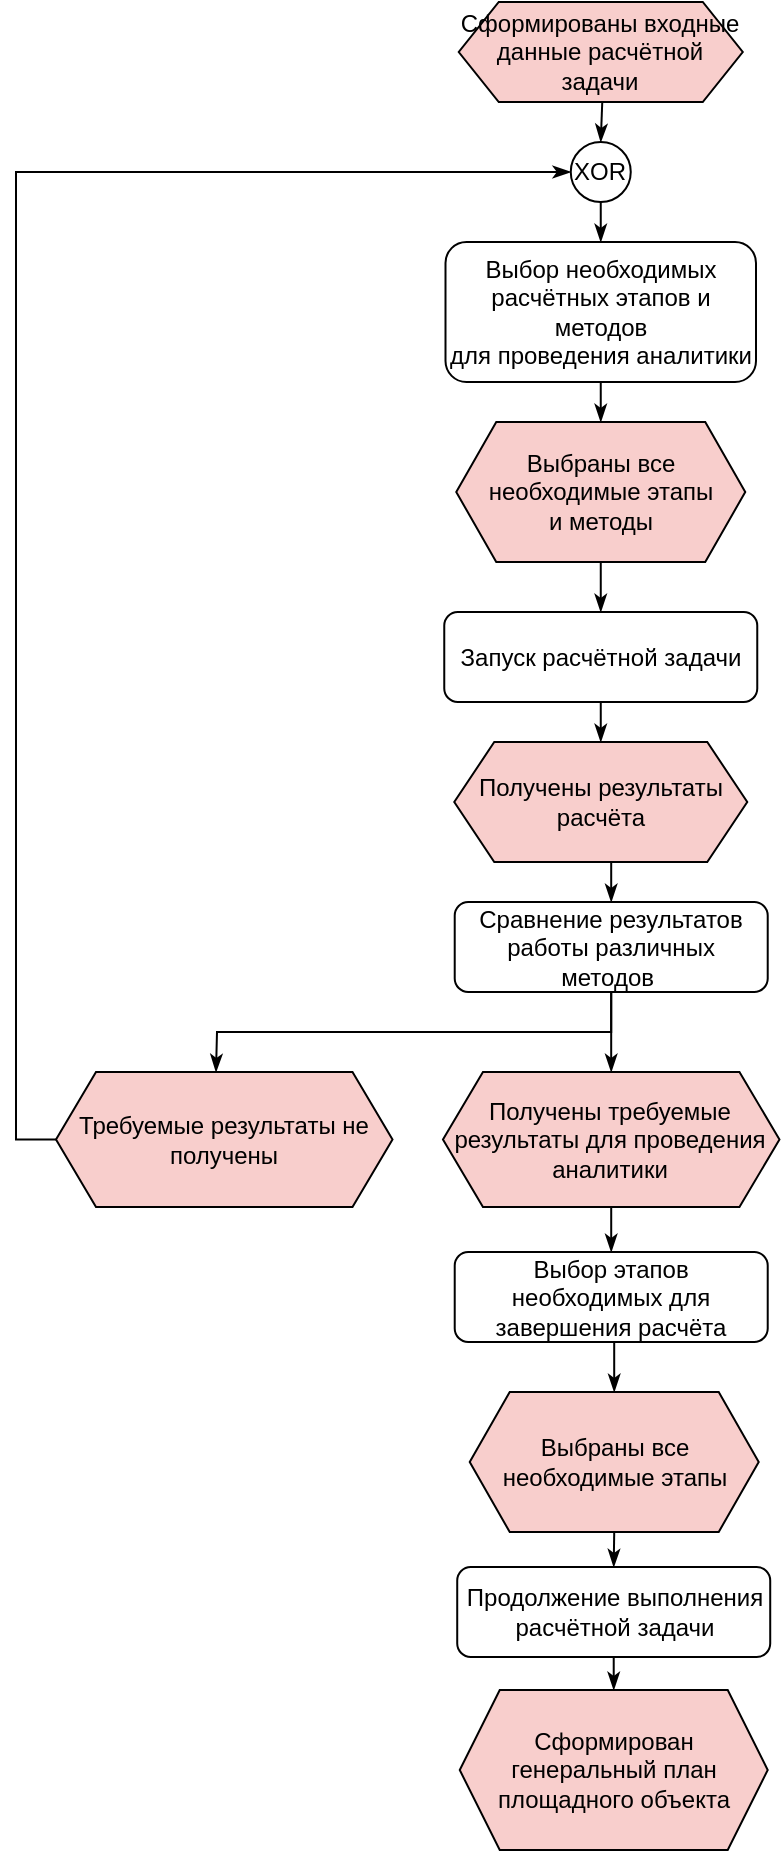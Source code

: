 <mxfile version="17.2.4" type="device"><diagram id="lYWwpbSONyXNV8ZIb4H8" name="Страница 1"><mxGraphModel dx="2524" dy="1235" grid="1" gridSize="10" guides="1" tooltips="1" connect="1" arrows="1" fold="1" page="1" pageScale="1" pageWidth="827" pageHeight="1169" math="0" shadow="0"><root><mxCell id="0"/><mxCell id="1" parent="0"/><mxCell id="colLvcaVN3RdNnJcUhEG-28" style="edgeStyle=orthogonalEdgeStyle;rounded=0;orthogonalLoop=1;jettySize=auto;html=1;exitX=0.5;exitY=1;exitDx=0;exitDy=0;entryX=0.5;entryY=0;entryDx=0;entryDy=0;endArrow=classicThin;endFill=1;" edge="1" parent="1" target="colLvcaVN3RdNnJcUhEG-27"><mxGeometry relative="1" as="geometry"><mxPoint x="-496.87" y="60" as="sourcePoint"/></mxGeometry></mxCell><mxCell id="colLvcaVN3RdNnJcUhEG-1" value="Сформированы входные данные расчётной задачи" style="shape=hexagon;perimeter=hexagonPerimeter2;whiteSpace=wrap;html=1;fixedSize=1;fillColor=#F8CECC;" vertex="1" parent="1"><mxGeometry x="-568.62" y="10" width="142" height="50" as="geometry"/></mxCell><mxCell id="colLvcaVN3RdNnJcUhEG-30" style="edgeStyle=orthogonalEdgeStyle;rounded=0;orthogonalLoop=1;jettySize=auto;html=1;exitX=0.5;exitY=1;exitDx=0;exitDy=0;entryX=0.5;entryY=0;entryDx=0;entryDy=0;endArrow=classicThin;endFill=1;" edge="1" parent="1" source="colLvcaVN3RdNnJcUhEG-2" target="colLvcaVN3RdNnJcUhEG-7"><mxGeometry relative="1" as="geometry"/></mxCell><mxCell id="colLvcaVN3RdNnJcUhEG-2" value="Выбор&amp;nbsp;необходимых&lt;br&gt;расчётных этапов и методов&lt;br&gt;для проведения аналитики" style="rounded=1;whiteSpace=wrap;html=1;" vertex="1" parent="1"><mxGeometry x="-575.25" y="130" width="155.25" height="70" as="geometry"/></mxCell><mxCell id="colLvcaVN3RdNnJcUhEG-25" style="edgeStyle=orthogonalEdgeStyle;rounded=0;orthogonalLoop=1;jettySize=auto;html=1;exitX=0.5;exitY=1;exitDx=0;exitDy=0;entryX=0.5;entryY=0;entryDx=0;entryDy=0;endArrow=classicThin;endFill=1;" edge="1" parent="1" source="colLvcaVN3RdNnJcUhEG-4" target="colLvcaVN3RdNnJcUhEG-9"><mxGeometry relative="1" as="geometry"/></mxCell><mxCell id="colLvcaVN3RdNnJcUhEG-26" style="edgeStyle=orthogonalEdgeStyle;rounded=0;orthogonalLoop=1;jettySize=auto;html=1;exitX=0.5;exitY=1;exitDx=0;exitDy=0;endArrow=classicThin;endFill=1;" edge="1" parent="1" source="colLvcaVN3RdNnJcUhEG-4"><mxGeometry relative="1" as="geometry"><mxPoint x="-689.997" y="545" as="targetPoint"/></mxGeometry></mxCell><mxCell id="colLvcaVN3RdNnJcUhEG-4" value="Сравнение результатов&lt;br&gt;работы различных методов&amp;nbsp;" style="rounded=1;whiteSpace=wrap;html=1;" vertex="1" parent="1"><mxGeometry x="-570.64" y="460" width="156.5" height="45" as="geometry"/></mxCell><mxCell id="colLvcaVN3RdNnJcUhEG-6" value="Сформирован генеральный план площадного объекта" style="shape=hexagon;perimeter=hexagonPerimeter2;whiteSpace=wrap;html=1;fixedSize=1;fillColor=#F8CECC;" vertex="1" parent="1"><mxGeometry x="-568.13" y="854" width="153.99" height="80" as="geometry"/></mxCell><mxCell id="colLvcaVN3RdNnJcUhEG-31" style="edgeStyle=orthogonalEdgeStyle;rounded=0;orthogonalLoop=1;jettySize=auto;html=1;exitX=0.5;exitY=1;exitDx=0;exitDy=0;entryX=0.5;entryY=0;entryDx=0;entryDy=0;endArrow=classicThin;endFill=1;" edge="1" parent="1" source="colLvcaVN3RdNnJcUhEG-7" target="colLvcaVN3RdNnJcUhEG-17"><mxGeometry relative="1" as="geometry"/></mxCell><mxCell id="colLvcaVN3RdNnJcUhEG-7" value="Выбраны все необходимые этапы&lt;br&gt;и методы" style="shape=hexagon;perimeter=hexagonPerimeter2;whiteSpace=wrap;html=1;fixedSize=1;fillColor=#F8CECC;" vertex="1" parent="1"><mxGeometry x="-569.87" y="220" width="144.5" height="70" as="geometry"/></mxCell><mxCell id="colLvcaVN3RdNnJcUhEG-20" style="edgeStyle=orthogonalEdgeStyle;rounded=0;orthogonalLoop=1;jettySize=auto;html=1;exitX=0.5;exitY=1;exitDx=0;exitDy=0;entryX=0.5;entryY=0;entryDx=0;entryDy=0;endArrow=classicThin;endFill=1;" edge="1" parent="1" source="colLvcaVN3RdNnJcUhEG-9" target="colLvcaVN3RdNnJcUhEG-10"><mxGeometry relative="1" as="geometry"/></mxCell><mxCell id="colLvcaVN3RdNnJcUhEG-9" value="Получены требуемые результаты для проведения аналитики" style="shape=hexagon;perimeter=hexagonPerimeter2;whiteSpace=wrap;html=1;fixedSize=1;fillColor=#F8CECC;" vertex="1" parent="1"><mxGeometry x="-576.52" y="545" width="168.25" height="67.5" as="geometry"/></mxCell><mxCell id="colLvcaVN3RdNnJcUhEG-23" style="edgeStyle=orthogonalEdgeStyle;rounded=0;orthogonalLoop=1;jettySize=auto;html=1;exitX=0.5;exitY=1;exitDx=0;exitDy=0;entryX=0.5;entryY=0;entryDx=0;entryDy=0;endArrow=classicThin;endFill=1;" edge="1" parent="1" source="colLvcaVN3RdNnJcUhEG-10" target="colLvcaVN3RdNnJcUhEG-18"><mxGeometry relative="1" as="geometry"/></mxCell><mxCell id="colLvcaVN3RdNnJcUhEG-10" value="Выбор этапов необходимых для завершения расчёта" style="rounded=1;whiteSpace=wrap;html=1;" vertex="1" parent="1"><mxGeometry x="-570.64" y="635" width="156.5" height="45" as="geometry"/></mxCell><mxCell id="colLvcaVN3RdNnJcUhEG-21" style="edgeStyle=orthogonalEdgeStyle;rounded=0;orthogonalLoop=1;jettySize=auto;html=1;exitX=0.5;exitY=1;exitDx=0;exitDy=0;entryX=0.5;entryY=0;entryDx=0;entryDy=0;endArrow=classicThin;endFill=1;" edge="1" parent="1" source="colLvcaVN3RdNnJcUhEG-12" target="colLvcaVN3RdNnJcUhEG-6"><mxGeometry relative="1" as="geometry"/></mxCell><mxCell id="colLvcaVN3RdNnJcUhEG-12" value="Продолжение выполнения расчётной задачи" style="rounded=1;whiteSpace=wrap;html=1;" vertex="1" parent="1"><mxGeometry x="-569.39" y="792.5" width="156.5" height="45" as="geometry"/></mxCell><mxCell id="colLvcaVN3RdNnJcUhEG-33" style="edgeStyle=orthogonalEdgeStyle;rounded=0;orthogonalLoop=1;jettySize=auto;html=1;exitX=0.5;exitY=1;exitDx=0;exitDy=0;entryX=0.5;entryY=0;entryDx=0;entryDy=0;endArrow=classicThin;endFill=1;" edge="1" parent="1" source="colLvcaVN3RdNnJcUhEG-16" target="colLvcaVN3RdNnJcUhEG-4"><mxGeometry relative="1" as="geometry"/></mxCell><mxCell id="colLvcaVN3RdNnJcUhEG-16" value="Получены результаты расчёта" style="shape=hexagon;perimeter=hexagonPerimeter2;whiteSpace=wrap;html=1;fixedSize=1;fillColor=#F8CECC;" vertex="1" parent="1"><mxGeometry x="-570.87" y="380" width="146.5" height="60" as="geometry"/></mxCell><mxCell id="colLvcaVN3RdNnJcUhEG-34" style="edgeStyle=orthogonalEdgeStyle;rounded=0;orthogonalLoop=1;jettySize=auto;html=1;exitX=0.5;exitY=1;exitDx=0;exitDy=0;entryX=0.5;entryY=0;entryDx=0;entryDy=0;endArrow=classicThin;endFill=1;" edge="1" parent="1" source="colLvcaVN3RdNnJcUhEG-17" target="colLvcaVN3RdNnJcUhEG-16"><mxGeometry relative="1" as="geometry"/></mxCell><mxCell id="colLvcaVN3RdNnJcUhEG-17" value="Запуск расчётной задачи" style="rounded=1;whiteSpace=wrap;html=1;" vertex="1" parent="1"><mxGeometry x="-575.87" y="315" width="156.5" height="45" as="geometry"/></mxCell><mxCell id="colLvcaVN3RdNnJcUhEG-22" style="edgeStyle=orthogonalEdgeStyle;rounded=0;orthogonalLoop=1;jettySize=auto;html=1;exitX=0.5;exitY=1;exitDx=0;exitDy=0;entryX=0.5;entryY=0;entryDx=0;entryDy=0;endArrow=classicThin;endFill=1;" edge="1" parent="1" source="colLvcaVN3RdNnJcUhEG-18" target="colLvcaVN3RdNnJcUhEG-12"><mxGeometry relative="1" as="geometry"/></mxCell><mxCell id="colLvcaVN3RdNnJcUhEG-18" value="Выбраны все необходимые этапы" style="shape=hexagon;perimeter=hexagonPerimeter2;whiteSpace=wrap;html=1;fixedSize=1;fillColor=#F8CECC;" vertex="1" parent="1"><mxGeometry x="-563.14" y="705" width="144.5" height="70" as="geometry"/></mxCell><mxCell id="colLvcaVN3RdNnJcUhEG-32" style="edgeStyle=orthogonalEdgeStyle;rounded=0;orthogonalLoop=1;jettySize=auto;html=1;exitX=0;exitY=0.5;exitDx=0;exitDy=0;endArrow=classicThin;endFill=1;entryX=0;entryY=0.5;entryDx=0;entryDy=0;" edge="1" parent="1" source="colLvcaVN3RdNnJcUhEG-24" target="colLvcaVN3RdNnJcUhEG-27"><mxGeometry relative="1" as="geometry"><mxPoint x="-760" y="440" as="targetPoint"/></mxGeometry></mxCell><mxCell id="colLvcaVN3RdNnJcUhEG-24" value="Требуемые результаты не получены" style="shape=hexagon;perimeter=hexagonPerimeter2;whiteSpace=wrap;html=1;fixedSize=1;fillColor=#F8CECC;" vertex="1" parent="1"><mxGeometry x="-770" y="545" width="168.25" height="67.5" as="geometry"/></mxCell><mxCell id="colLvcaVN3RdNnJcUhEG-35" style="edgeStyle=orthogonalEdgeStyle;rounded=0;orthogonalLoop=1;jettySize=auto;html=1;exitX=0.5;exitY=1;exitDx=0;exitDy=0;entryX=0.5;entryY=0;entryDx=0;entryDy=0;endArrow=classicThin;endFill=1;" edge="1" parent="1" source="colLvcaVN3RdNnJcUhEG-27" target="colLvcaVN3RdNnJcUhEG-2"><mxGeometry relative="1" as="geometry"/></mxCell><mxCell id="colLvcaVN3RdNnJcUhEG-27" value="XOR" style="ellipse;whiteSpace=wrap;html=1;aspect=fixed;" vertex="1" parent="1"><mxGeometry x="-512.62" y="80" width="30" height="30" as="geometry"/></mxCell></root></mxGraphModel></diagram></mxfile>